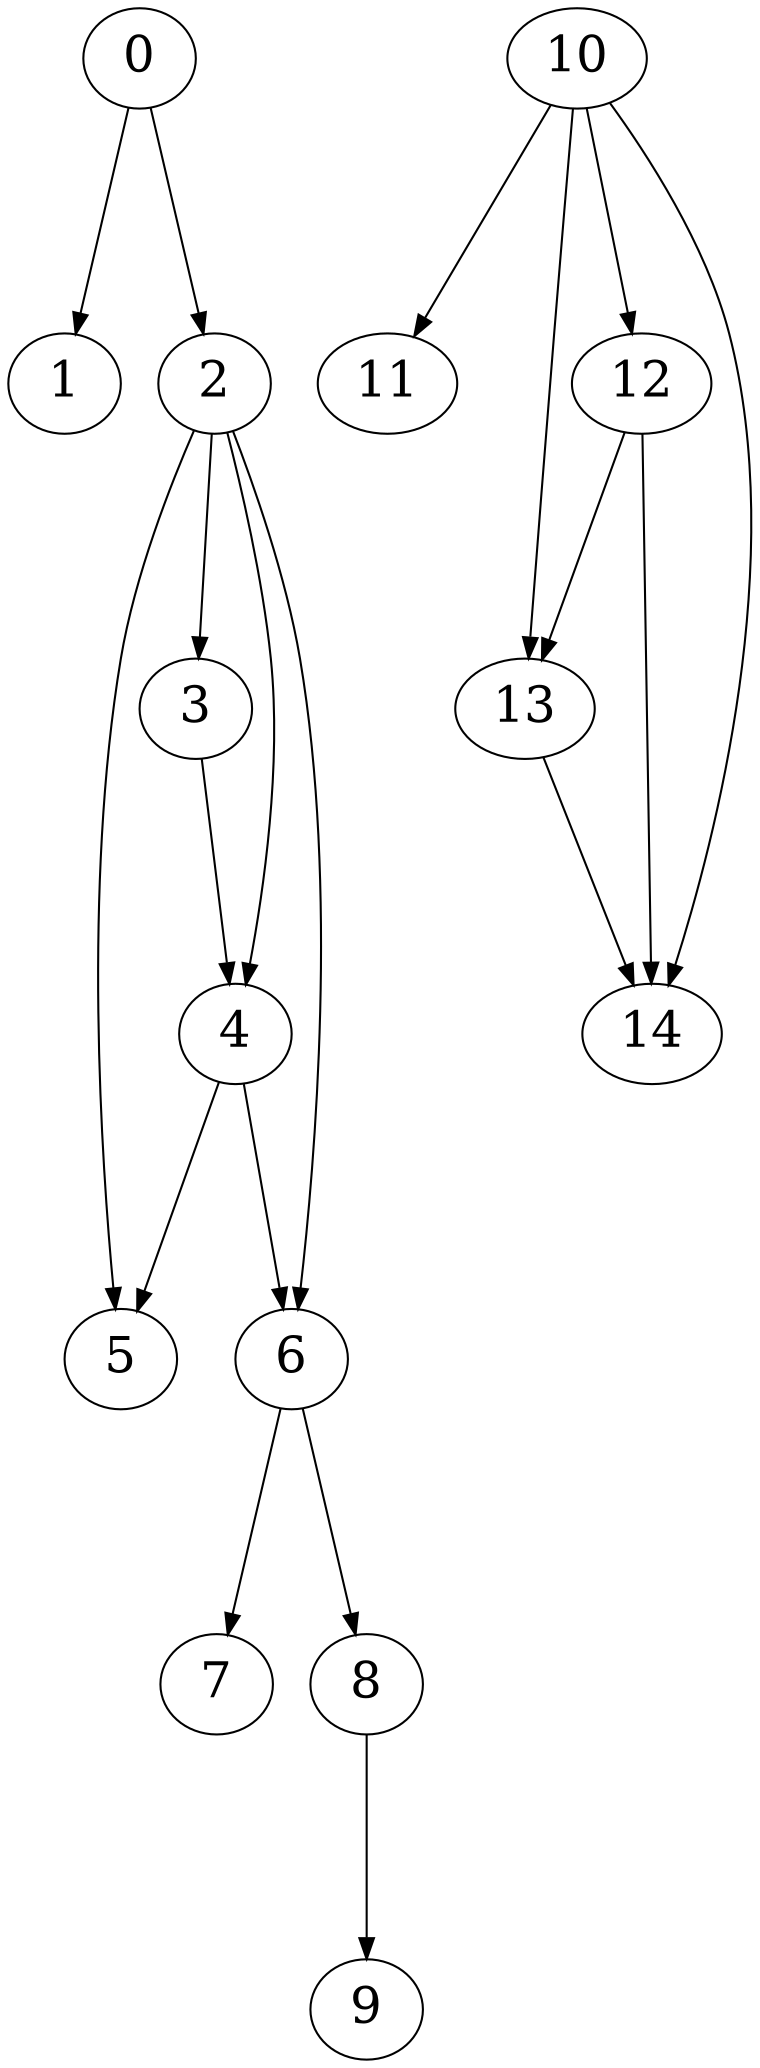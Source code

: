 digraph G {
    graph [fontsize=24]
    edge [fontsize=24]
    node [fontsize=24]
    ranksep = 1.5
    nodesep = .25
    0 -> { 1 2 };
    1 -> { };
    2 -> { 3 4 5 6 };
    3 -> { 4 };
    4 -> { 5 6 };
    5 -> { };
    6 -> { 7 8 };
    7 -> { };
    8 -> { 9 };
    9 -> { };
    10 -> { 11 12 13 14 };
    11 -> { };
    12 -> { 13 14 };
    13 -> { 14 };
    14 -> { };
}
